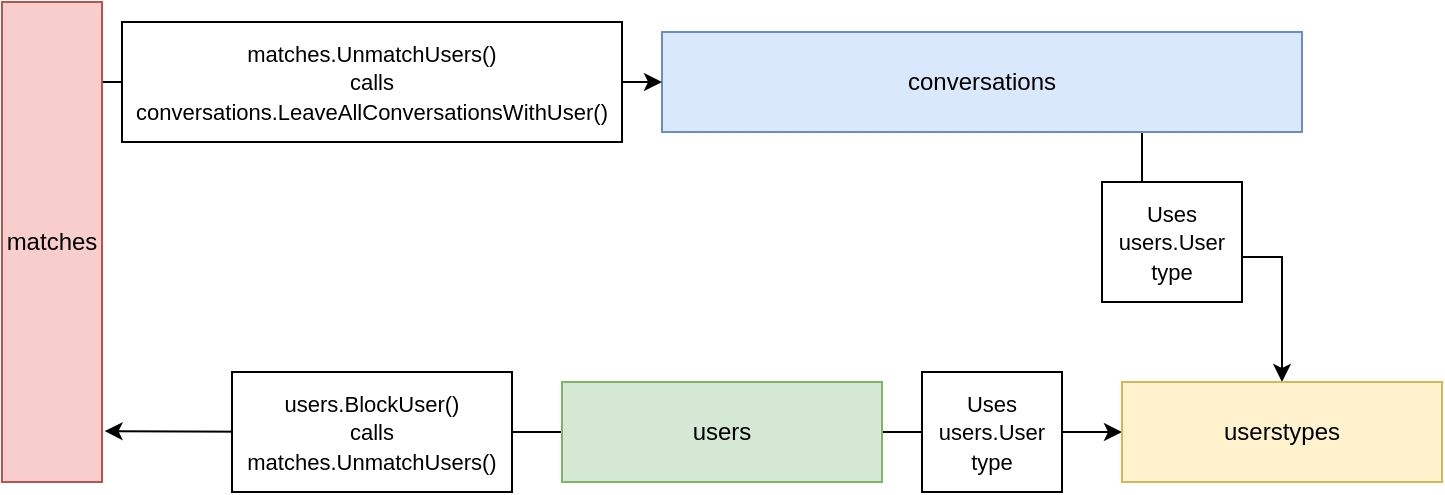 <mxfile version="21.8.2" type="device">
  <diagram name="Page-1" id="2SI0OX8r4eWjSZy40Sfn">
    <mxGraphModel dx="819" dy="401" grid="1" gridSize="10" guides="1" tooltips="1" connect="1" arrows="1" fold="1" page="1" pageScale="1" pageWidth="827" pageHeight="1169" math="0" shadow="0">
      <root>
        <mxCell id="0" />
        <mxCell id="1" parent="0" />
        <mxCell id="MWSFb5kmvH6xcf6oEVto-11" style="edgeStyle=orthogonalEdgeStyle;rounded=0;orthogonalLoop=1;jettySize=auto;html=1;entryX=1.026;entryY=0.894;entryDx=0;entryDy=0;entryPerimeter=0;" parent="1" source="MWSFb5kmvH6xcf6oEVto-1" target="MWSFb5kmvH6xcf6oEVto-10" edge="1">
          <mxGeometry relative="1" as="geometry">
            <Array as="points" />
          </mxGeometry>
        </mxCell>
        <mxCell id="xo18x9fCw0vgYo9igPb7-4" style="edgeStyle=orthogonalEdgeStyle;rounded=0;orthogonalLoop=1;jettySize=auto;html=1;exitX=1;exitY=0.5;exitDx=0;exitDy=0;entryX=0;entryY=0.5;entryDx=0;entryDy=0;" edge="1" parent="1" source="MWSFb5kmvH6xcf6oEVto-1" target="xo18x9fCw0vgYo9igPb7-1">
          <mxGeometry relative="1" as="geometry" />
        </mxCell>
        <mxCell id="MWSFb5kmvH6xcf6oEVto-1" value="users" style="rounded=0;whiteSpace=wrap;html=1;fillColor=#d5e8d4;strokeColor=#82b366;" parent="1" vertex="1">
          <mxGeometry x="280" y="470" width="160" height="50" as="geometry" />
        </mxCell>
        <mxCell id="xo18x9fCw0vgYo9igPb7-3" style="edgeStyle=orthogonalEdgeStyle;rounded=0;orthogonalLoop=1;jettySize=auto;html=1;exitX=0.75;exitY=1;exitDx=0;exitDy=0;entryX=0.5;entryY=0;entryDx=0;entryDy=0;" edge="1" parent="1" source="MWSFb5kmvH6xcf6oEVto-2" target="xo18x9fCw0vgYo9igPb7-1">
          <mxGeometry relative="1" as="geometry" />
        </mxCell>
        <mxCell id="MWSFb5kmvH6xcf6oEVto-2" value="conversations" style="rounded=0;whiteSpace=wrap;html=1;fillColor=#dae8fc;strokeColor=#6c8ebf;" parent="1" vertex="1">
          <mxGeometry x="330" y="295" width="320" height="50" as="geometry" />
        </mxCell>
        <mxCell id="MWSFb5kmvH6xcf6oEVto-22" style="edgeStyle=orthogonalEdgeStyle;rounded=0;orthogonalLoop=1;jettySize=auto;html=1;" parent="1" source="MWSFb5kmvH6xcf6oEVto-10" target="MWSFb5kmvH6xcf6oEVto-2" edge="1">
          <mxGeometry relative="1" as="geometry">
            <Array as="points">
              <mxPoint x="260" y="320" />
              <mxPoint x="260" y="320" />
            </Array>
          </mxGeometry>
        </mxCell>
        <mxCell id="MWSFb5kmvH6xcf6oEVto-10" value="matches" style="rounded=0;whiteSpace=wrap;html=1;fillColor=#f8cecc;strokeColor=#b85450;" parent="1" vertex="1">
          <mxGeometry y="280" width="50" height="240" as="geometry" />
        </mxCell>
        <mxCell id="MWSFb5kmvH6xcf6oEVto-15" value="&lt;font style=&quot;font-size: 11px;&quot;&gt;Uses&lt;br style=&quot;border-color: var(--border-color);&quot;&gt;&lt;span style=&quot;background-color: rgb(255, 255, 255);&quot;&gt;users.User&lt;/span&gt;&lt;br style=&quot;border-color: var(--border-color);&quot;&gt;&lt;span style=&quot;background-color: rgb(255, 255, 255);&quot;&gt;type&lt;/span&gt;&lt;/font&gt;" style="rounded=0;whiteSpace=wrap;html=1;" parent="1" vertex="1">
          <mxGeometry x="550" y="370" width="70" height="60" as="geometry" />
        </mxCell>
        <mxCell id="MWSFb5kmvH6xcf6oEVto-16" value="&lt;font style=&quot;font-size: 11px;&quot;&gt;matches.UnmatchUsers()&lt;br style=&quot;border-color: var(--border-color);&quot;&gt;&lt;span style=&quot;background-color: rgb(255, 255, 255);&quot;&gt;calls&lt;/span&gt;&lt;br style=&quot;border-color: var(--border-color);&quot;&gt;&lt;span style=&quot;background-color: rgb(255, 255, 255);&quot;&gt;conversations.LeaveAllConversationsWithUser()&lt;/span&gt;&lt;/font&gt;" style="rounded=0;whiteSpace=wrap;html=1;" parent="1" vertex="1">
          <mxGeometry x="60" y="290" width="250" height="60" as="geometry" />
        </mxCell>
        <mxCell id="MWSFb5kmvH6xcf6oEVto-17" value="&lt;font style=&quot;font-size: 11px;&quot;&gt;users.BlockUser()&lt;br style=&quot;border-color: var(--border-color);&quot;&gt;calls&lt;br style=&quot;border-color: var(--border-color);&quot;&gt;matches.UnmatchUsers()&lt;/font&gt;" style="rounded=0;whiteSpace=wrap;html=1;" parent="1" vertex="1">
          <mxGeometry x="115" y="465" width="140" height="60" as="geometry" />
        </mxCell>
        <mxCell id="xo18x9fCw0vgYo9igPb7-1" value="userstypes" style="rounded=0;whiteSpace=wrap;html=1;fillColor=#fff2cc;strokeColor=#d6b656;" vertex="1" parent="1">
          <mxGeometry x="560" y="470" width="160" height="50" as="geometry" />
        </mxCell>
        <mxCell id="xo18x9fCw0vgYo9igPb7-6" value="&lt;font style=&quot;font-size: 11px;&quot;&gt;Uses&lt;br style=&quot;border-color: var(--border-color);&quot;&gt;&lt;span style=&quot;background-color: rgb(255, 255, 255);&quot;&gt;users.User&lt;/span&gt;&lt;br style=&quot;border-color: var(--border-color);&quot;&gt;&lt;span style=&quot;background-color: rgb(255, 255, 255);&quot;&gt;type&lt;/span&gt;&lt;/font&gt;" style="rounded=0;whiteSpace=wrap;html=1;" vertex="1" parent="1">
          <mxGeometry x="460" y="465" width="70" height="60" as="geometry" />
        </mxCell>
      </root>
    </mxGraphModel>
  </diagram>
</mxfile>
